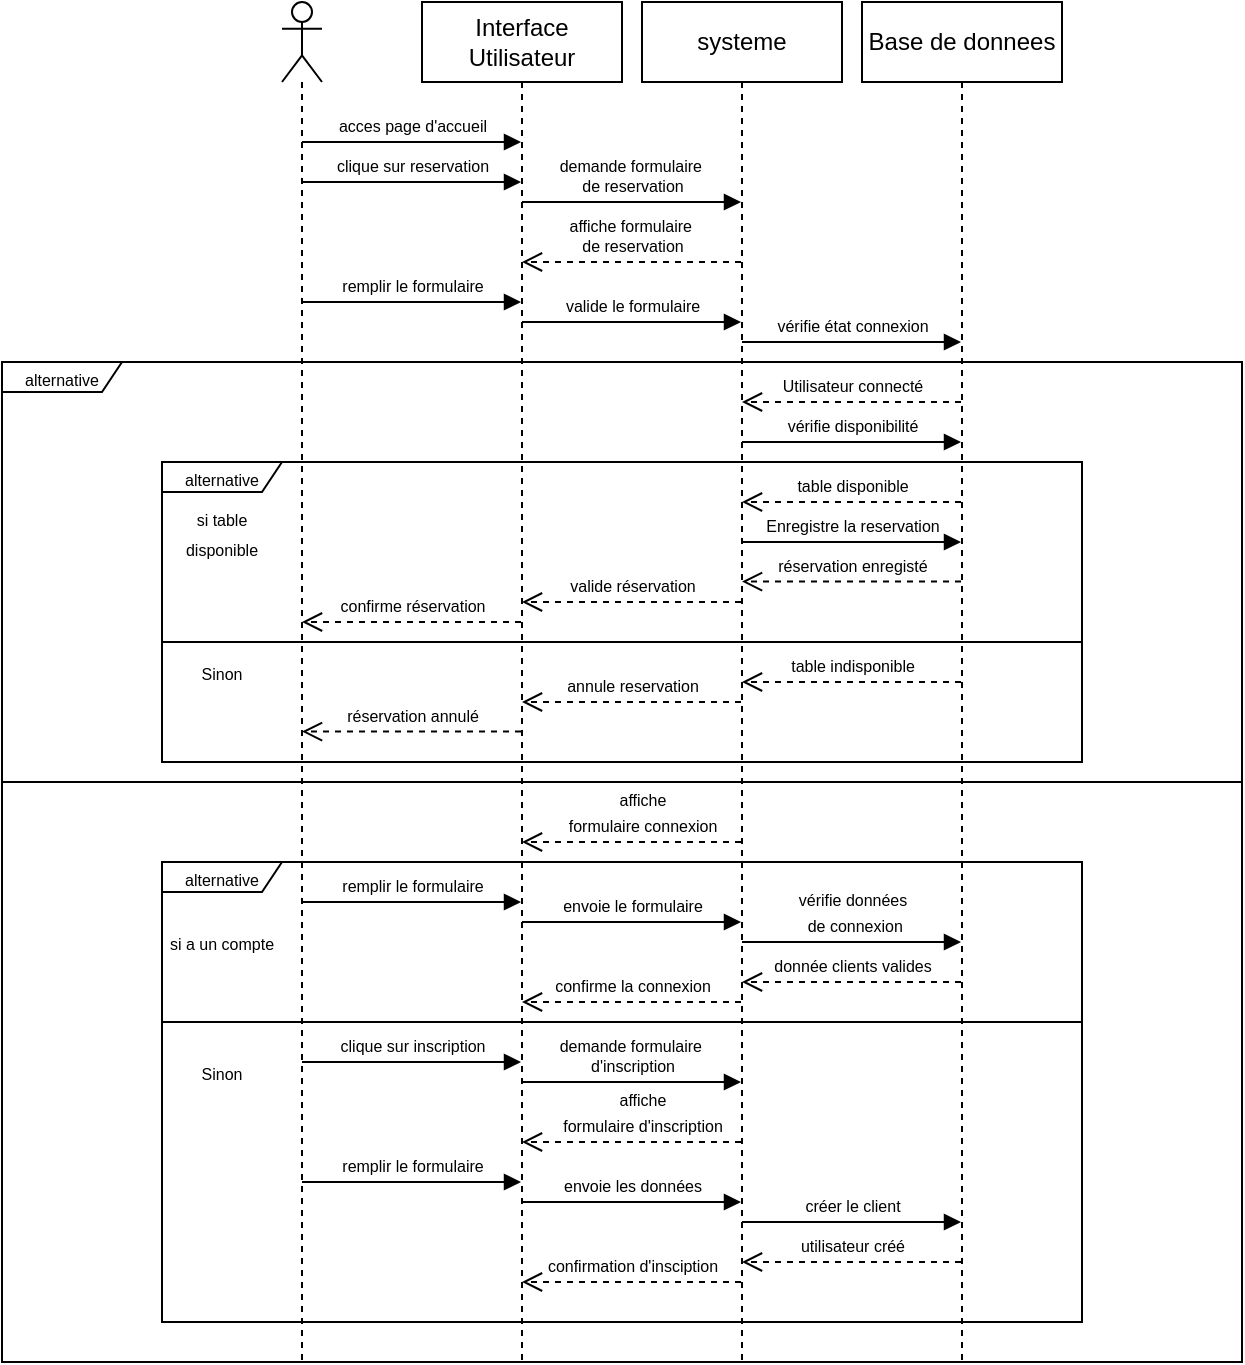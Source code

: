 <mxfile version="24.4.9" type="github">
  <diagram name="Page-1" id="2YBvvXClWsGukQMizWep">
    <mxGraphModel dx="988" dy="527" grid="1" gridSize="10" guides="1" tooltips="1" connect="1" arrows="1" fold="1" page="1" pageScale="1" pageWidth="850" pageHeight="1100" math="0" shadow="0">
      <root>
        <mxCell id="0" />
        <mxCell id="1" parent="0" />
        <mxCell id="sVpzyaRqVHjPGsMaTo8v-43" value="" style="rounded=0;whiteSpace=wrap;html=1;" vertex="1" parent="1">
          <mxGeometry x="100" y="410" width="620" height="290" as="geometry" />
        </mxCell>
        <mxCell id="sVpzyaRqVHjPGsMaTo8v-51" value="" style="rounded=0;whiteSpace=wrap;html=1;" vertex="1" parent="1">
          <mxGeometry x="180" y="530" width="460" height="150" as="geometry" />
        </mxCell>
        <mxCell id="sVpzyaRqVHjPGsMaTo8v-37" value="" style="rounded=0;whiteSpace=wrap;html=1;" vertex="1" parent="1">
          <mxGeometry x="180" y="340" width="460" height="60" as="geometry" />
        </mxCell>
        <mxCell id="sVpzyaRqVHjPGsMaTo8v-5" value="Interface Utilisateur" style="shape=umlLifeline;perimeter=lifelinePerimeter;whiteSpace=wrap;html=1;container=1;dropTarget=0;collapsible=0;recursiveResize=0;outlineConnect=0;portConstraint=eastwest;newEdgeStyle={&quot;curved&quot;:0,&quot;rounded&quot;:0};" vertex="1" parent="1">
          <mxGeometry x="310" y="20" width="100" height="680" as="geometry" />
        </mxCell>
        <mxCell id="sVpzyaRqVHjPGsMaTo8v-9" value="systeme" style="shape=umlLifeline;perimeter=lifelinePerimeter;whiteSpace=wrap;html=1;container=1;dropTarget=0;collapsible=0;recursiveResize=0;outlineConnect=0;portConstraint=eastwest;newEdgeStyle={&quot;curved&quot;:0,&quot;rounded&quot;:0};" vertex="1" parent="1">
          <mxGeometry x="420" y="20" width="100" height="680" as="geometry" />
        </mxCell>
        <mxCell id="sVpzyaRqVHjPGsMaTo8v-10" value="Base de donnees" style="shape=umlLifeline;perimeter=lifelinePerimeter;whiteSpace=wrap;html=1;container=1;dropTarget=0;collapsible=0;recursiveResize=0;outlineConnect=0;portConstraint=eastwest;newEdgeStyle={&quot;curved&quot;:0,&quot;rounded&quot;:0};" vertex="1" parent="1">
          <mxGeometry x="530" y="20" width="100" height="680" as="geometry" />
        </mxCell>
        <mxCell id="sVpzyaRqVHjPGsMaTo8v-14" value="" style="shape=umlLifeline;perimeter=lifelinePerimeter;whiteSpace=wrap;html=1;container=1;dropTarget=0;collapsible=0;recursiveResize=0;outlineConnect=0;portConstraint=eastwest;newEdgeStyle={&quot;curved&quot;:0,&quot;rounded&quot;:0};participant=umlActor;" vertex="1" parent="1">
          <mxGeometry x="240" y="20" width="20" height="680" as="geometry" />
        </mxCell>
        <mxCell id="sVpzyaRqVHjPGsMaTo8v-15" value="&lt;font style=&quot;font-size: 8px;&quot;&gt;clique sur reservation&lt;/font&gt;" style="html=1;verticalAlign=bottom;endArrow=block;curved=0;rounded=0;" edge="1" parent="1">
          <mxGeometry width="80" relative="1" as="geometry">
            <mxPoint x="250" y="110" as="sourcePoint" />
            <mxPoint x="359.5" y="110" as="targetPoint" />
          </mxGeometry>
        </mxCell>
        <mxCell id="sVpzyaRqVHjPGsMaTo8v-16" value="&lt;font style=&quot;font-size: 8px;&quot;&gt;acces page d&#39;accueil&lt;/font&gt;" style="html=1;verticalAlign=bottom;endArrow=block;curved=0;rounded=0;" edge="1" parent="1">
          <mxGeometry width="80" relative="1" as="geometry">
            <mxPoint x="250" y="90" as="sourcePoint" />
            <mxPoint x="359.5" y="90" as="targetPoint" />
          </mxGeometry>
        </mxCell>
        <mxCell id="sVpzyaRqVHjPGsMaTo8v-17" value="&lt;font style=&quot;font-size: 8px;&quot;&gt;demande formulaire&amp;nbsp;&lt;/font&gt;&lt;div style=&quot;font-size: 8px;&quot;&gt;&lt;font style=&quot;font-size: 8px;&quot;&gt;de reservation&lt;/font&gt;&lt;/div&gt;" style="html=1;verticalAlign=bottom;endArrow=block;curved=0;rounded=0;" edge="1" parent="1">
          <mxGeometry width="80" relative="1" as="geometry">
            <mxPoint x="360" y="120" as="sourcePoint" />
            <mxPoint x="469.5" y="120" as="targetPoint" />
          </mxGeometry>
        </mxCell>
        <mxCell id="sVpzyaRqVHjPGsMaTo8v-18" value="&lt;font style=&quot;font-size: 8px;&quot;&gt;affiche formulaire&amp;nbsp;&lt;/font&gt;&lt;div style=&quot;font-size: 8px;&quot;&gt;de reservation&lt;/div&gt;" style="html=1;verticalAlign=bottom;endArrow=open;dashed=1;endSize=8;curved=0;rounded=0;" edge="1" parent="1">
          <mxGeometry relative="1" as="geometry">
            <mxPoint x="469.5" y="150" as="sourcePoint" />
            <mxPoint x="360" y="150" as="targetPoint" />
          </mxGeometry>
        </mxCell>
        <mxCell id="sVpzyaRqVHjPGsMaTo8v-19" value="&lt;span style=&quot;font-size: 8px;&quot;&gt;remplir le formulaire&lt;/span&gt;" style="html=1;verticalAlign=bottom;endArrow=block;curved=0;rounded=0;" edge="1" parent="1">
          <mxGeometry width="80" relative="1" as="geometry">
            <mxPoint x="250" y="170" as="sourcePoint" />
            <mxPoint x="359.5" y="170" as="targetPoint" />
          </mxGeometry>
        </mxCell>
        <mxCell id="sVpzyaRqVHjPGsMaTo8v-20" value="&lt;span style=&quot;font-size: 8px;&quot;&gt;valide le formulaire&lt;/span&gt;" style="html=1;verticalAlign=bottom;endArrow=block;curved=0;rounded=0;" edge="1" parent="1">
          <mxGeometry width="80" relative="1" as="geometry">
            <mxPoint x="360" y="180" as="sourcePoint" />
            <mxPoint x="469.5" y="180" as="targetPoint" />
          </mxGeometry>
        </mxCell>
        <mxCell id="sVpzyaRqVHjPGsMaTo8v-25" value="&lt;font style=&quot;font-size: 8px;&quot;&gt;alternative&lt;/font&gt;" style="shape=umlFrame;whiteSpace=wrap;html=1;pointerEvents=0;width=60;height=15;" vertex="1" parent="1">
          <mxGeometry x="100" y="200" width="620" height="210" as="geometry" />
        </mxCell>
        <mxCell id="sVpzyaRqVHjPGsMaTo8v-27" value="&lt;span style=&quot;font-size: 8px;&quot;&gt;vérifie état connexion&lt;/span&gt;" style="html=1;verticalAlign=bottom;endArrow=block;curved=0;rounded=0;" edge="1" parent="1">
          <mxGeometry width="80" relative="1" as="geometry">
            <mxPoint x="470" y="190" as="sourcePoint" />
            <mxPoint x="579.5" y="190" as="targetPoint" />
          </mxGeometry>
        </mxCell>
        <mxCell id="sVpzyaRqVHjPGsMaTo8v-28" value="&lt;span style=&quot;font-size: 8px;&quot;&gt;Utilisateur connecté&lt;/span&gt;" style="html=1;verticalAlign=bottom;endArrow=open;dashed=1;endSize=8;curved=0;rounded=0;" edge="1" parent="1">
          <mxGeometry relative="1" as="geometry">
            <mxPoint x="579.5" y="220" as="sourcePoint" />
            <mxPoint x="470" y="220" as="targetPoint" />
          </mxGeometry>
        </mxCell>
        <mxCell id="sVpzyaRqVHjPGsMaTo8v-30" value="&lt;span style=&quot;font-size: 8px;&quot;&gt;vérifie disponibilité&lt;/span&gt;" style="html=1;verticalAlign=bottom;endArrow=block;curved=0;rounded=0;" edge="1" parent="1">
          <mxGeometry width="80" relative="1" as="geometry">
            <mxPoint x="470" y="240" as="sourcePoint" />
            <mxPoint x="579.5" y="240" as="targetPoint" />
          </mxGeometry>
        </mxCell>
        <mxCell id="sVpzyaRqVHjPGsMaTo8v-31" value="&lt;font style=&quot;font-size: 8px;&quot;&gt;alternative&lt;/font&gt;" style="shape=umlFrame;whiteSpace=wrap;html=1;pointerEvents=0;width=60;height=15;" vertex="1" parent="1">
          <mxGeometry x="180" y="250" width="460" height="90" as="geometry" />
        </mxCell>
        <mxCell id="sVpzyaRqVHjPGsMaTo8v-32" value="&lt;span style=&quot;font-size: 8px;&quot;&gt;table disponible&lt;/span&gt;" style="html=1;verticalAlign=bottom;endArrow=open;dashed=1;endSize=8;curved=0;rounded=0;" edge="1" parent="1">
          <mxGeometry relative="1" as="geometry">
            <mxPoint x="579.5" y="270" as="sourcePoint" />
            <mxPoint x="470" y="270" as="targetPoint" />
          </mxGeometry>
        </mxCell>
        <mxCell id="sVpzyaRqVHjPGsMaTo8v-33" value="&lt;span style=&quot;font-size: 8px;&quot;&gt;Enregistre la reservation&lt;/span&gt;" style="html=1;verticalAlign=bottom;endArrow=block;curved=0;rounded=0;" edge="1" parent="1">
          <mxGeometry width="80" relative="1" as="geometry">
            <mxPoint x="470" y="290" as="sourcePoint" />
            <mxPoint x="579.5" y="290" as="targetPoint" />
          </mxGeometry>
        </mxCell>
        <mxCell id="sVpzyaRqVHjPGsMaTo8v-34" value="&lt;span style=&quot;font-size: 8px;&quot;&gt;réservation enregisté&lt;/span&gt;" style="html=1;verticalAlign=bottom;endArrow=open;dashed=1;endSize=8;curved=0;rounded=0;" edge="1" parent="1">
          <mxGeometry relative="1" as="geometry">
            <mxPoint x="579.5" y="309.76" as="sourcePoint" />
            <mxPoint x="470" y="309.76" as="targetPoint" />
          </mxGeometry>
        </mxCell>
        <mxCell id="sVpzyaRqVHjPGsMaTo8v-35" value="&lt;span style=&quot;font-size: 8px;&quot;&gt;valide réservation&lt;/span&gt;" style="html=1;verticalAlign=bottom;endArrow=open;dashed=1;endSize=8;curved=0;rounded=0;" edge="1" parent="1">
          <mxGeometry relative="1" as="geometry">
            <mxPoint x="469.5" y="320" as="sourcePoint" />
            <mxPoint x="360" y="320" as="targetPoint" />
          </mxGeometry>
        </mxCell>
        <mxCell id="sVpzyaRqVHjPGsMaTo8v-36" value="&lt;span style=&quot;font-size: 8px;&quot;&gt;confirme réservation&lt;/span&gt;" style="html=1;verticalAlign=bottom;endArrow=open;dashed=1;endSize=8;curved=0;rounded=0;" edge="1" parent="1">
          <mxGeometry relative="1" as="geometry">
            <mxPoint x="359.5" y="330" as="sourcePoint" />
            <mxPoint x="250" y="330" as="targetPoint" />
          </mxGeometry>
        </mxCell>
        <mxCell id="sVpzyaRqVHjPGsMaTo8v-38" value="&lt;span style=&quot;font-size: 8px;&quot;&gt;table indisponible&lt;/span&gt;" style="html=1;verticalAlign=bottom;endArrow=open;dashed=1;endSize=8;curved=0;rounded=0;" edge="1" parent="1">
          <mxGeometry relative="1" as="geometry">
            <mxPoint x="579.5" y="360" as="sourcePoint" />
            <mxPoint x="470" y="360" as="targetPoint" />
          </mxGeometry>
        </mxCell>
        <mxCell id="sVpzyaRqVHjPGsMaTo8v-39" value="&lt;span style=&quot;font-size: 8px;&quot;&gt;annule reservation&lt;/span&gt;" style="html=1;verticalAlign=bottom;endArrow=open;dashed=1;endSize=8;curved=0;rounded=0;" edge="1" parent="1">
          <mxGeometry relative="1" as="geometry">
            <mxPoint x="469.5" y="370" as="sourcePoint" />
            <mxPoint x="360" y="370" as="targetPoint" />
          </mxGeometry>
        </mxCell>
        <mxCell id="sVpzyaRqVHjPGsMaTo8v-40" value="&lt;span style=&quot;font-size: 8px;&quot;&gt;réservation annulé&lt;/span&gt;" style="html=1;verticalAlign=bottom;endArrow=open;dashed=1;endSize=8;curved=0;rounded=0;" edge="1" parent="1">
          <mxGeometry relative="1" as="geometry">
            <mxPoint x="359.5" y="384.76" as="sourcePoint" />
            <mxPoint x="250" y="384.76" as="targetPoint" />
          </mxGeometry>
        </mxCell>
        <mxCell id="sVpzyaRqVHjPGsMaTo8v-41" value="&lt;font style=&quot;font-size: 8px;&quot;&gt;si table disponible&lt;/font&gt;" style="text;html=1;align=center;verticalAlign=middle;whiteSpace=wrap;rounded=0;" vertex="1" parent="1">
          <mxGeometry x="180" y="270" width="60" height="30" as="geometry" />
        </mxCell>
        <mxCell id="sVpzyaRqVHjPGsMaTo8v-42" value="&lt;font style=&quot;font-size: 8px;&quot;&gt;Sinon&lt;/font&gt;" style="text;html=1;align=center;verticalAlign=middle;whiteSpace=wrap;rounded=0;" vertex="1" parent="1">
          <mxGeometry x="180" y="340" width="60" height="30" as="geometry" />
        </mxCell>
        <mxCell id="sVpzyaRqVHjPGsMaTo8v-44" value="&lt;span style=&quot;font-size: 8px;&quot;&gt;donnée clients valides&lt;/span&gt;" style="html=1;verticalAlign=bottom;endArrow=open;dashed=1;endSize=8;curved=0;rounded=0;" edge="1" parent="1">
          <mxGeometry relative="1" as="geometry">
            <mxPoint x="579.5" y="510" as="sourcePoint" />
            <mxPoint x="470" y="510" as="targetPoint" />
          </mxGeometry>
        </mxCell>
        <mxCell id="sVpzyaRqVHjPGsMaTo8v-45" value="&lt;span style=&quot;font-size: 8px;&quot;&gt;affiche&lt;/span&gt;&lt;div&gt;&lt;span style=&quot;font-size: 8px;&quot;&gt;formulaire connexion&lt;/span&gt;&lt;/div&gt;" style="html=1;verticalAlign=bottom;endArrow=open;dashed=1;endSize=8;curved=0;rounded=0;" edge="1" parent="1">
          <mxGeometry x="-0.096" relative="1" as="geometry">
            <mxPoint x="469.5" y="440" as="sourcePoint" />
            <mxPoint x="360" y="440" as="targetPoint" />
            <mxPoint as="offset" />
          </mxGeometry>
        </mxCell>
        <mxCell id="sVpzyaRqVHjPGsMaTo8v-46" value="&lt;font style=&quot;font-size: 8px;&quot;&gt;alternative&lt;/font&gt;" style="shape=umlFrame;whiteSpace=wrap;html=1;pointerEvents=0;width=60;height=15;" vertex="1" parent="1">
          <mxGeometry x="180" y="450" width="460" height="80" as="geometry" />
        </mxCell>
        <mxCell id="sVpzyaRqVHjPGsMaTo8v-47" value="&lt;span style=&quot;font-size: 8px;&quot;&gt;remplir le formulaire&lt;/span&gt;" style="html=1;verticalAlign=bottom;endArrow=block;curved=0;rounded=0;" edge="1" parent="1">
          <mxGeometry width="80" relative="1" as="geometry">
            <mxPoint x="250" y="470" as="sourcePoint" />
            <mxPoint x="359.5" y="470" as="targetPoint" />
          </mxGeometry>
        </mxCell>
        <mxCell id="sVpzyaRqVHjPGsMaTo8v-48" value="&lt;span style=&quot;font-size: 8px;&quot;&gt;envoie le formulaire&lt;/span&gt;" style="html=1;verticalAlign=bottom;endArrow=block;curved=0;rounded=0;" edge="1" parent="1">
          <mxGeometry width="80" relative="1" as="geometry">
            <mxPoint x="360" y="480" as="sourcePoint" />
            <mxPoint x="469.5" y="480" as="targetPoint" />
          </mxGeometry>
        </mxCell>
        <mxCell id="sVpzyaRqVHjPGsMaTo8v-49" value="&lt;span style=&quot;font-size: 8px;&quot;&gt;vérifie données&lt;/span&gt;&lt;div&gt;&lt;span style=&quot;font-size: 8px;&quot;&gt;&amp;nbsp;de connexion&lt;/span&gt;&lt;/div&gt;" style="html=1;verticalAlign=bottom;endArrow=block;curved=0;rounded=0;" edge="1" parent="1">
          <mxGeometry width="80" relative="1" as="geometry">
            <mxPoint x="470" y="490" as="sourcePoint" />
            <mxPoint x="579.5" y="490" as="targetPoint" />
          </mxGeometry>
        </mxCell>
        <mxCell id="sVpzyaRqVHjPGsMaTo8v-50" value="&lt;span style=&quot;font-size: 8px;&quot;&gt;confirme la connexion&lt;/span&gt;" style="html=1;verticalAlign=bottom;endArrow=open;dashed=1;endSize=8;curved=0;rounded=0;" edge="1" parent="1">
          <mxGeometry relative="1" as="geometry">
            <mxPoint x="469.5" y="520" as="sourcePoint" />
            <mxPoint x="360" y="520" as="targetPoint" />
          </mxGeometry>
        </mxCell>
        <mxCell id="sVpzyaRqVHjPGsMaTo8v-52" value="&lt;span style=&quot;font-size: 8px;&quot;&gt;clique sur inscription&lt;/span&gt;" style="html=1;verticalAlign=bottom;endArrow=block;curved=0;rounded=0;" edge="1" parent="1">
          <mxGeometry width="80" relative="1" as="geometry">
            <mxPoint x="250" y="550" as="sourcePoint" />
            <mxPoint x="359.5" y="550" as="targetPoint" />
          </mxGeometry>
        </mxCell>
        <mxCell id="sVpzyaRqVHjPGsMaTo8v-53" value="&lt;font style=&quot;font-size: 8px;&quot;&gt;demande formulaire&amp;nbsp;&lt;/font&gt;&lt;div style=&quot;font-size: 8px;&quot;&gt;&lt;font style=&quot;font-size: 8px;&quot;&gt;d&#39;inscription&lt;/font&gt;&lt;/div&gt;" style="html=1;verticalAlign=bottom;endArrow=block;curved=0;rounded=0;" edge="1" parent="1">
          <mxGeometry width="80" relative="1" as="geometry">
            <mxPoint x="360" y="560" as="sourcePoint" />
            <mxPoint x="469.5" y="560" as="targetPoint" />
          </mxGeometry>
        </mxCell>
        <mxCell id="sVpzyaRqVHjPGsMaTo8v-55" value="&lt;span style=&quot;font-size: 8px;&quot;&gt;affiche&lt;/span&gt;&lt;div&gt;&lt;span style=&quot;font-size: 8px;&quot;&gt;formulaire d&#39;inscription&lt;/span&gt;&lt;/div&gt;" style="html=1;verticalAlign=bottom;endArrow=open;dashed=1;endSize=8;curved=0;rounded=0;" edge="1" parent="1">
          <mxGeometry x="-0.096" relative="1" as="geometry">
            <mxPoint x="469.5" y="590" as="sourcePoint" />
            <mxPoint x="360" y="590" as="targetPoint" />
            <mxPoint as="offset" />
          </mxGeometry>
        </mxCell>
        <mxCell id="sVpzyaRqVHjPGsMaTo8v-56" value="&lt;span style=&quot;font-size: 8px;&quot;&gt;remplir le formulaire&lt;/span&gt;" style="html=1;verticalAlign=bottom;endArrow=block;curved=0;rounded=0;" edge="1" parent="1">
          <mxGeometry width="80" relative="1" as="geometry">
            <mxPoint x="250" y="610" as="sourcePoint" />
            <mxPoint x="359.5" y="610" as="targetPoint" />
          </mxGeometry>
        </mxCell>
        <mxCell id="sVpzyaRqVHjPGsMaTo8v-57" value="&lt;span style=&quot;font-size: 8px;&quot;&gt;envoie les données&lt;/span&gt;" style="html=1;verticalAlign=bottom;endArrow=block;curved=0;rounded=0;" edge="1" parent="1">
          <mxGeometry width="80" relative="1" as="geometry">
            <mxPoint x="360" y="620" as="sourcePoint" />
            <mxPoint x="469.5" y="620" as="targetPoint" />
          </mxGeometry>
        </mxCell>
        <mxCell id="sVpzyaRqVHjPGsMaTo8v-58" value="&lt;span style=&quot;font-size: 8px;&quot;&gt;créer le client&lt;/span&gt;" style="html=1;verticalAlign=bottom;endArrow=block;curved=0;rounded=0;" edge="1" parent="1">
          <mxGeometry width="80" relative="1" as="geometry">
            <mxPoint x="470" y="630" as="sourcePoint" />
            <mxPoint x="579.5" y="630" as="targetPoint" />
          </mxGeometry>
        </mxCell>
        <mxCell id="sVpzyaRqVHjPGsMaTo8v-59" value="&lt;span style=&quot;font-size: 8px;&quot;&gt;utilisateur créé&lt;/span&gt;" style="html=1;verticalAlign=bottom;endArrow=open;dashed=1;endSize=8;curved=0;rounded=0;" edge="1" parent="1">
          <mxGeometry relative="1" as="geometry">
            <mxPoint x="579.5" y="650" as="sourcePoint" />
            <mxPoint x="470" y="650" as="targetPoint" />
          </mxGeometry>
        </mxCell>
        <mxCell id="sVpzyaRqVHjPGsMaTo8v-62" value="&lt;span style=&quot;font-size: 8px;&quot;&gt;confirmation d&#39;insciption&lt;/span&gt;" style="html=1;verticalAlign=bottom;endArrow=open;dashed=1;endSize=8;curved=0;rounded=0;" edge="1" parent="1">
          <mxGeometry relative="1" as="geometry">
            <mxPoint x="469.5" y="660" as="sourcePoint" />
            <mxPoint x="360" y="660" as="targetPoint" />
          </mxGeometry>
        </mxCell>
        <mxCell id="sVpzyaRqVHjPGsMaTo8v-63" value="&lt;font style=&quot;font-size: 8px;&quot;&gt;si a un compte&lt;/font&gt;" style="text;html=1;align=center;verticalAlign=middle;whiteSpace=wrap;rounded=0;" vertex="1" parent="1">
          <mxGeometry x="180" y="475" width="60" height="30" as="geometry" />
        </mxCell>
        <mxCell id="sVpzyaRqVHjPGsMaTo8v-64" value="&lt;font style=&quot;font-size: 8px;&quot;&gt;Sinon&lt;/font&gt;" style="text;html=1;align=center;verticalAlign=middle;whiteSpace=wrap;rounded=0;" vertex="1" parent="1">
          <mxGeometry x="180" y="540" width="60" height="30" as="geometry" />
        </mxCell>
      </root>
    </mxGraphModel>
  </diagram>
</mxfile>
